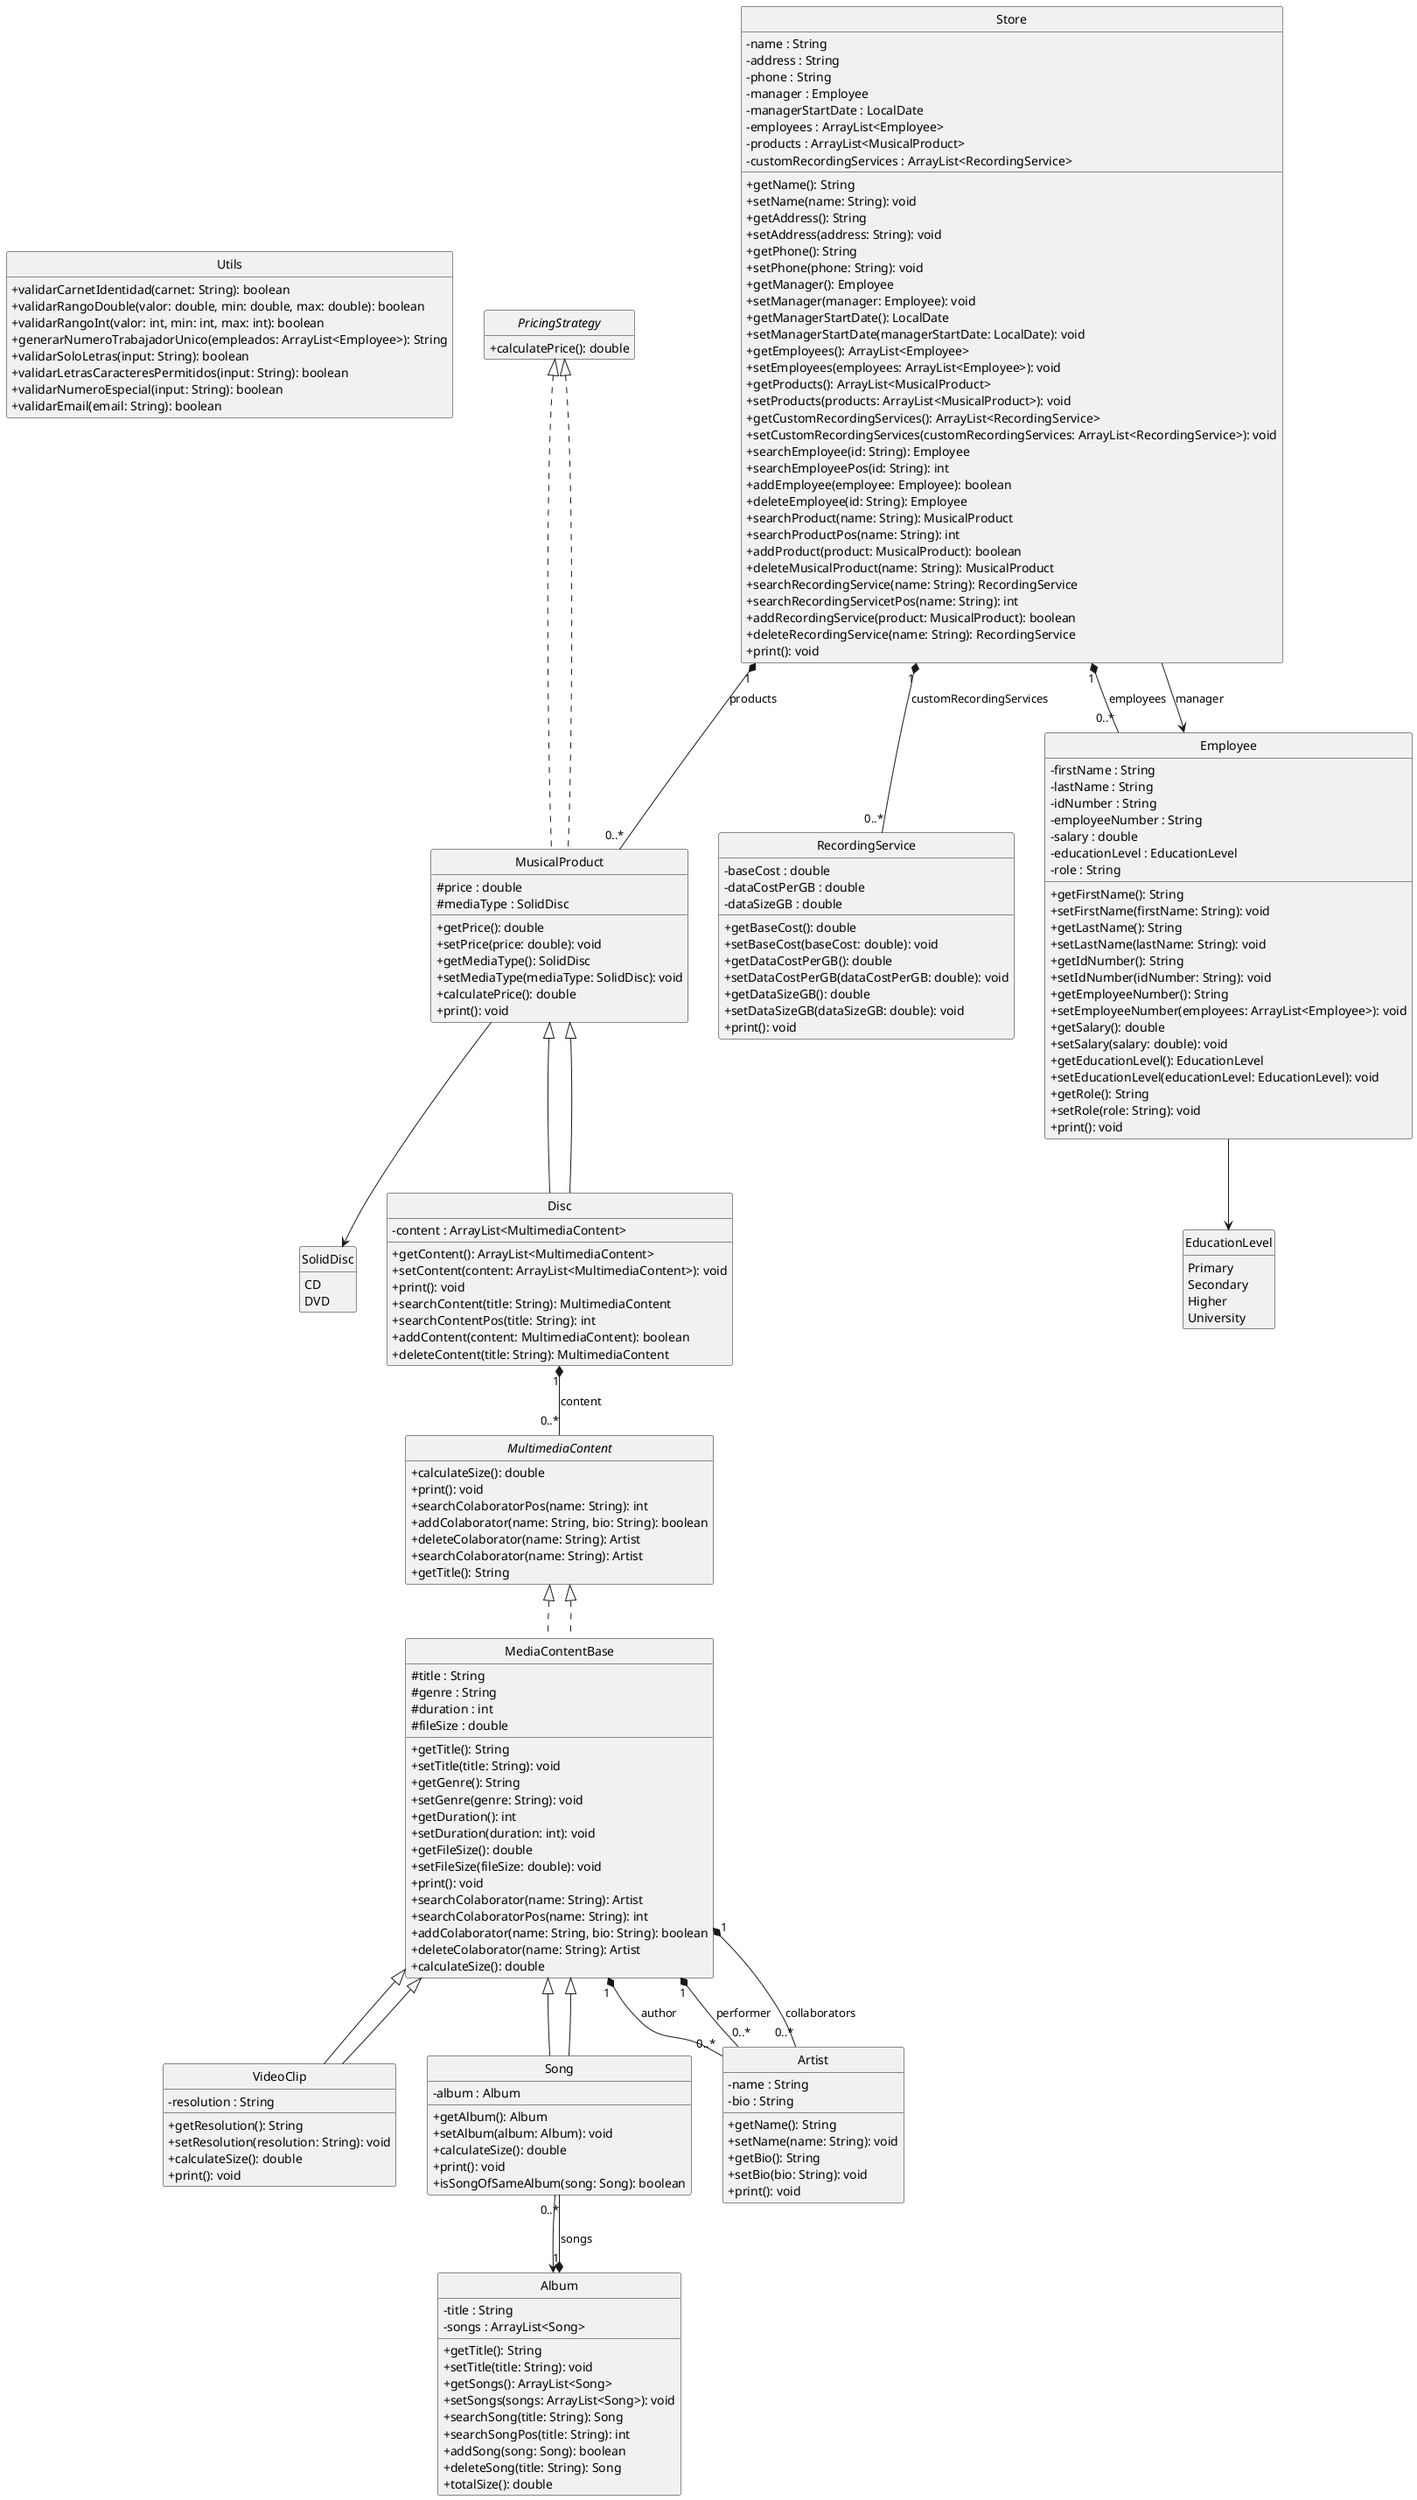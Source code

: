 @startuml
skinparam classAttributeIconSize 0
hide empty members
hide circle
skinparam shadowing false

class Utils {
    +validarCarnetIdentidad(carnet: String): boolean
    +validarRangoDouble(valor: double, min: double, max: double): boolean
    +validarRangoInt(valor: int, min: int, max: int): boolean
    +generarNumeroTrabajadorUnico(empleados: ArrayList<Employee>): String
    +validarSoloLetras(input: String): boolean
    +validarLetrasCaracteresPermitidos(input: String): boolean
    +validarNumeroEspecial(input: String): boolean
    +validarEmail(email: String): boolean
}

enum SolidDisc {
    CD
    DVD
}

enum EducationLevel {
    Primary
    Secondary
    Higher
    University
}

class MusicalProduct implements PricingStrategy {
    #price : double
    #mediaType : SolidDisc
    +getPrice(): double
    +setPrice(price: double): void
    +getMediaType(): SolidDisc
    +setMediaType(mediaType: SolidDisc): void
    +calculatePrice(): double
    +print(): void
}

class MediaContentBase implements MultimediaContent {
    #title : String
    #genre : String
    #duration : int
    #fileSize : double
    +getTitle(): String
    +setTitle(title: String): void
    +getGenre(): String
    +setGenre(genre: String): void
    +getDuration(): int
    +setDuration(duration: int): void
    +getFileSize(): double
    +setFileSize(fileSize: double): void
    +print(): void
    +searchColaborator(name: String): Artist
    +searchColaboratorPos(name: String): int
    +addColaborator(name: String, bio: String): boolean
    +deleteColaborator(name: String): Artist
    +calculateSize(): double
}

interface MultimediaContent {
    +calculateSize(): double
    +print(): void
    +searchColaboratorPos(name: String): int
    +addColaborator(name: String, bio: String): boolean
    +deleteColaborator(name: String): Artist
    +searchColaborator(name: String): Artist
    +getTitle(): String
}

interface PricingStrategy {
    +calculatePrice(): double
}

class RecordingService {
    -baseCost : double
    -dataCostPerGB : double
    -dataSizeGB : double
    +getBaseCost(): double
    +setBaseCost(baseCost: double): void
    +getDataCostPerGB(): double
    +setDataCostPerGB(dataCostPerGB: double): void
    +getDataSizeGB(): double
    +setDataSizeGB(dataSizeGB: double): void
    +print(): void
}

class Album {
    -title : String
    -songs : ArrayList<Song>
    +getTitle(): String
    +setTitle(title: String): void
    +getSongs(): ArrayList<Song>
    +setSongs(songs: ArrayList<Song>): void
    +searchSong(title: String): Song
    +searchSongPos(title: String): int
    +addSong(song: Song): boolean
    +deleteSong(title: String): Song
    +totalSize(): double
}

class Disc extends MusicalProduct {
    -content : ArrayList<MultimediaContent>
    +getContent(): ArrayList<MultimediaContent>
    +setContent(content: ArrayList<MultimediaContent>): void
    +print(): void
    +searchContent(title: String): MultimediaContent
    +searchContentPos(title: String): int
    +addContent(content: MultimediaContent): boolean
    +deleteContent(title: String): MultimediaContent
}

class VideoClip extends MediaContentBase {
    -resolution : String
    +getResolution(): String
    +setResolution(resolution: String): void
    +calculateSize(): double
    +print(): void
}

class Song extends MediaContentBase {
    -album : Album
    +getAlbum(): Album
    +setAlbum(album: Album): void
    +calculateSize(): double
    +print(): void
    +isSongOfSameAlbum(song: Song): boolean
}

class Artist {
    -name : String
    -bio : String
    +getName(): String
    +setName(name: String): void
    +getBio(): String
    +setBio(bio: String): void
    +print(): void
}

class Employee {
    -firstName : String
    -lastName : String
    -idNumber : String
    -employeeNumber : String
    -salary : double
    -educationLevel : EducationLevel
    -role : String
    +getFirstName(): String
    +setFirstName(firstName: String): void
    +getLastName(): String
    +setLastName(lastName: String): void
    +getIdNumber(): String
    +setIdNumber(idNumber: String): void
    +getEmployeeNumber(): String
    +setEmployeeNumber(employees: ArrayList<Employee>): void
    +getSalary(): double
    +setSalary(salary: double): void
    +getEducationLevel(): EducationLevel
    +setEducationLevel(educationLevel: EducationLevel): void
    +getRole(): String
    +setRole(role: String): void
    +print(): void
}

class Store {
    -name : String
    -address : String
    -phone : String
    -manager : Employee
    -managerStartDate : LocalDate
    -employees : ArrayList<Employee>
    -products : ArrayList<MusicalProduct>
    -customRecordingServices : ArrayList<RecordingService>
    +getName(): String
    +setName(name: String): void
    +getAddress(): String
    +setAddress(address: String): void
    +getPhone(): String
    +setPhone(phone: String): void
    +getManager(): Employee
    +setManager(manager: Employee): void
    +getManagerStartDate(): LocalDate
    +setManagerStartDate(managerStartDate: LocalDate): void
    +getEmployees(): ArrayList<Employee>
    +setEmployees(employees: ArrayList<Employee>): void
    +getProducts(): ArrayList<MusicalProduct>
    +setProducts(products: ArrayList<MusicalProduct>): void
    +getCustomRecordingServices(): ArrayList<RecordingService>
    +setCustomRecordingServices(customRecordingServices: ArrayList<RecordingService>): void
    +searchEmployee(id: String): Employee
    +searchEmployeePos(id: String): int
    +addEmployee(employee: Employee): boolean
    +deleteEmployee(id: String): Employee
    +searchProduct(name: String): MusicalProduct
    +searchProductPos(name: String): int
    +addProduct(product: MusicalProduct): boolean
    +deleteMusicalProduct(name: String): MusicalProduct
    +searchRecordingService(name: String): RecordingService
    +searchRecordingServicetPos(name: String): int
    +addRecordingService(product: MusicalProduct): boolean
    +deleteRecordingService(name: String): RecordingService
    +print(): void
}

' Relaciones de herencia e implementación
PricingStrategy <|.. MusicalProduct
MultimediaContent <|.. MediaContentBase
MediaContentBase <|-- VideoClip
MediaContentBase <|-- Song
MusicalProduct <|-- Disc

' Relaciones de asociación (1 a muchos)
MediaContentBase "1" *-- "0..*" Artist : author
MediaContentBase "1" *-- "0..*" Artist : performer
MediaContentBase "1" *-- "0..*" Artist : collaborators

Disc "1" *-- "0..*" MultimediaContent : content
Album "1" *-- "0..*" Song : songs
Store "1" *-- "0..*" Employee : employees
Store "1" *-- "0..*" MusicalProduct : products
Store "1" *-- "0..*" RecordingService : customRecordingServices

' Relaciones simples
MusicalProduct --> SolidDisc
Song --> Album
Employee --> EducationLevel
Store --> Employee : manager
@enduml